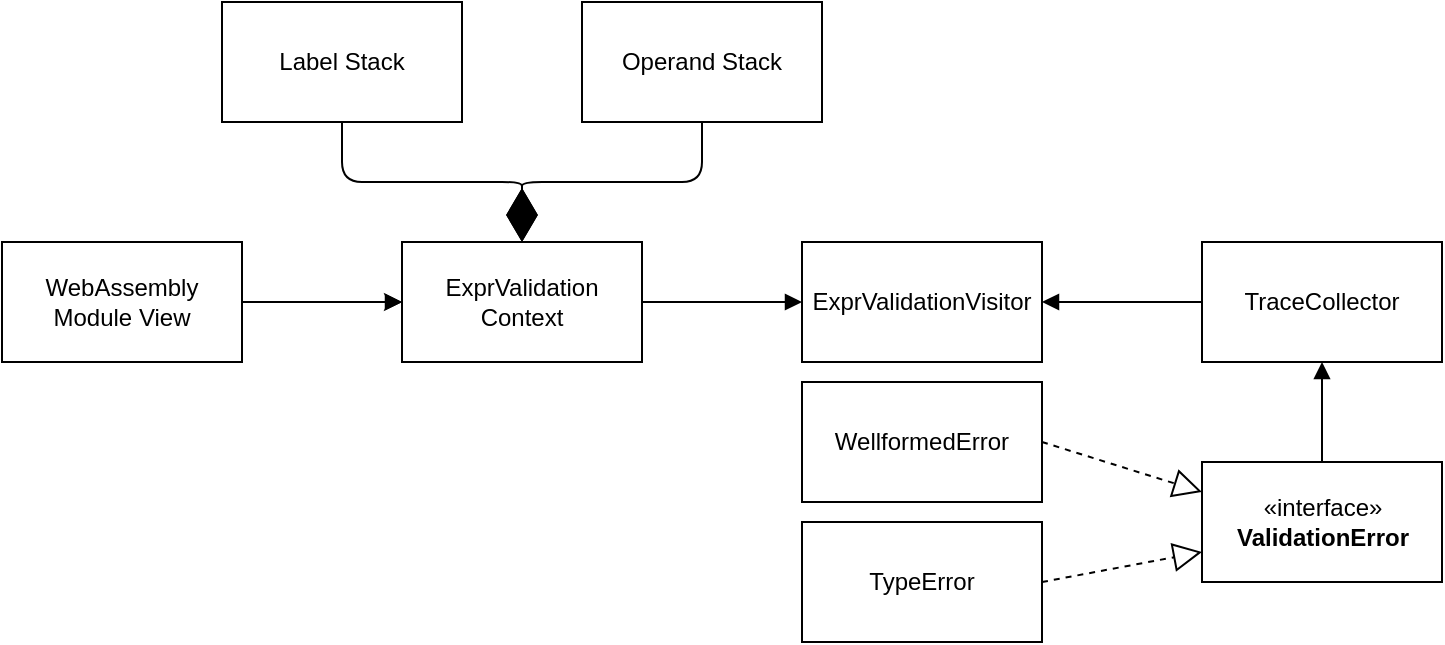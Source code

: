 <mxfile version="14.6.6" type="device"><diagram id="dtZbZtpNfDjidYM3op7V" name="Page-1"><mxGraphModel dx="752" dy="785" grid="1" gridSize="10" guides="1" tooltips="1" connect="1" arrows="1" fold="1" page="1" pageScale="1" pageWidth="850" pageHeight="1100" math="0" shadow="0"><root><mxCell id="0"/><mxCell id="1" parent="0"/><mxCell id="NuW2fcFU2UVuE8-iF8TK-23" value="" style="edgeStyle=orthogonalEdgeStyle;rounded=0;orthogonalLoop=1;jettySize=auto;html=1;" edge="1" parent="1" source="NuW2fcFU2UVuE8-iF8TK-1" target="NuW2fcFU2UVuE8-iF8TK-6"><mxGeometry relative="1" as="geometry"/></mxCell><mxCell id="NuW2fcFU2UVuE8-iF8TK-1" value="&lt;div&gt;WebAssembly&lt;/div&gt;&lt;div&gt;Module View&lt;br&gt;&lt;/div&gt;" style="rounded=0;whiteSpace=wrap;html=1;" vertex="1" parent="1"><mxGeometry x="40" y="350" width="120" height="60" as="geometry"/></mxCell><mxCell id="NuW2fcFU2UVuE8-iF8TK-2" value="&lt;span class=&quot;pl-c&quot;&gt;ExprValidationVisitor &lt;/span&gt;" style="rounded=0;whiteSpace=wrap;html=1;" vertex="1" parent="1"><mxGeometry x="440" y="350" width="120" height="60" as="geometry"/></mxCell><mxCell id="NuW2fcFU2UVuE8-iF8TK-3" value="" style="endArrow=block;endFill=1;html=1;edgeStyle=orthogonalEdgeStyle;align=left;verticalAlign=top;exitX=1;exitY=0.5;exitDx=0;exitDy=0;" edge="1" parent="1" source="NuW2fcFU2UVuE8-iF8TK-1"><mxGeometry x="-1" y="-76" relative="1" as="geometry"><mxPoint x="170" y="550" as="sourcePoint"/><mxPoint x="240" y="380" as="targetPoint"/><mxPoint x="-30" y="-6" as="offset"/></mxGeometry></mxCell><mxCell id="NuW2fcFU2UVuE8-iF8TK-6" value="&lt;div&gt;&lt;span class=&quot;pl-en&quot;&gt;ExprValidation&lt;/span&gt;&lt;/div&gt;&lt;div&gt;&lt;span class=&quot;pl-en&quot;&gt;Context&lt;/span&gt;&lt;/div&gt; " style="rounded=0;whiteSpace=wrap;html=1;" vertex="1" parent="1"><mxGeometry x="240" y="350" width="120" height="60" as="geometry"/></mxCell><mxCell id="NuW2fcFU2UVuE8-iF8TK-9" value="Operand Stack" style="rounded=0;whiteSpace=wrap;html=1;" vertex="1" parent="1"><mxGeometry x="330" y="230" width="120" height="60" as="geometry"/></mxCell><mxCell id="NuW2fcFU2UVuE8-iF8TK-10" value="Label Stack" style="rounded=0;whiteSpace=wrap;html=1;" vertex="1" parent="1"><mxGeometry x="150" y="230" width="120" height="60" as="geometry"/></mxCell><mxCell id="NuW2fcFU2UVuE8-iF8TK-12" value="" style="endArrow=diamondThin;endFill=1;endSize=24;html=1;entryX=0.5;entryY=0;entryDx=0;entryDy=0;exitX=0.5;exitY=1;exitDx=0;exitDy=0;" edge="1" parent="1" source="NuW2fcFU2UVuE8-iF8TK-9" target="NuW2fcFU2UVuE8-iF8TK-6"><mxGeometry width="160" relative="1" as="geometry"><mxPoint x="200" y="510" as="sourcePoint"/><mxPoint x="360" y="510" as="targetPoint"/><Array as="points"><mxPoint x="390" y="320"/><mxPoint x="300" y="320"/></Array></mxGeometry></mxCell><mxCell id="NuW2fcFU2UVuE8-iF8TK-13" value="" style="endArrow=diamondThin;endFill=1;endSize=24;html=1;exitX=0.5;exitY=1;exitDx=0;exitDy=0;entryX=0.5;entryY=0;entryDx=0;entryDy=0;" edge="1" parent="1" source="NuW2fcFU2UVuE8-iF8TK-10" target="NuW2fcFU2UVuE8-iF8TK-6"><mxGeometry width="160" relative="1" as="geometry"><mxPoint x="450" y="530" as="sourcePoint"/><mxPoint x="610" y="530" as="targetPoint"/><Array as="points"><mxPoint x="210" y="320"/><mxPoint x="300" y="320"/></Array></mxGeometry></mxCell><mxCell id="NuW2fcFU2UVuE8-iF8TK-21" value="" style="endArrow=block;endFill=1;html=1;edgeStyle=orthogonalEdgeStyle;align=left;verticalAlign=top;exitX=1;exitY=0.5;exitDx=0;exitDy=0;entryX=0;entryY=0.5;entryDx=0;entryDy=0;" edge="1" parent="1" source="NuW2fcFU2UVuE8-iF8TK-6" target="NuW2fcFU2UVuE8-iF8TK-2"><mxGeometry x="-1" y="-76" relative="1" as="geometry"><mxPoint x="170" y="390" as="sourcePoint"/><mxPoint x="250" y="390" as="targetPoint"/><mxPoint x="-30" y="-6" as="offset"/></mxGeometry></mxCell><mxCell id="NuW2fcFU2UVuE8-iF8TK-24" value="TraceCollector" style="rounded=0;whiteSpace=wrap;html=1;" vertex="1" parent="1"><mxGeometry x="640" y="350" width="120" height="60" as="geometry"/></mxCell><mxCell id="NuW2fcFU2UVuE8-iF8TK-25" value="" style="endArrow=block;endFill=1;html=1;edgeStyle=orthogonalEdgeStyle;align=left;verticalAlign=top;entryX=1;entryY=0.5;entryDx=0;entryDy=0;" edge="1" parent="1" source="NuW2fcFU2UVuE8-iF8TK-24" target="NuW2fcFU2UVuE8-iF8TK-2"><mxGeometry x="-1" y="-76" relative="1" as="geometry"><mxPoint x="370" y="390" as="sourcePoint"/><mxPoint x="450" y="390" as="targetPoint"/><mxPoint x="-30" y="-6" as="offset"/></mxGeometry></mxCell><mxCell id="NuW2fcFU2UVuE8-iF8TK-26" value="«interface»&lt;br&gt;&lt;b&gt;ValidationError&lt;/b&gt;" style="html=1;" vertex="1" parent="1"><mxGeometry x="640" y="460" width="120" height="60" as="geometry"/></mxCell><mxCell id="NuW2fcFU2UVuE8-iF8TK-27" value="" style="endArrow=block;endFill=1;html=1;edgeStyle=orthogonalEdgeStyle;align=left;verticalAlign=top;exitX=0.5;exitY=0;exitDx=0;exitDy=0;entryX=0.5;entryY=1;entryDx=0;entryDy=0;" edge="1" parent="1" source="NuW2fcFU2UVuE8-iF8TK-26" target="NuW2fcFU2UVuE8-iF8TK-24"><mxGeometry x="-1" y="-76" relative="1" as="geometry"><mxPoint x="510" y="470" as="sourcePoint"/><mxPoint x="510" y="420" as="targetPoint"/><mxPoint x="-30" y="-6" as="offset"/></mxGeometry></mxCell><mxCell id="NuW2fcFU2UVuE8-iF8TK-28" value="WellformedError" style="rounded=0;whiteSpace=wrap;html=1;" vertex="1" parent="1"><mxGeometry x="440" y="420" width="120" height="60" as="geometry"/></mxCell><mxCell id="NuW2fcFU2UVuE8-iF8TK-29" value="TypeError" style="rounded=0;whiteSpace=wrap;html=1;" vertex="1" parent="1"><mxGeometry x="440" y="490" width="120" height="60" as="geometry"/></mxCell><mxCell id="NuW2fcFU2UVuE8-iF8TK-30" value="" style="endArrow=block;dashed=1;endFill=0;endSize=12;html=1;entryX=0;entryY=0.25;entryDx=0;entryDy=0;exitX=1;exitY=0.5;exitDx=0;exitDy=0;" edge="1" parent="1" source="NuW2fcFU2UVuE8-iF8TK-28" target="NuW2fcFU2UVuE8-iF8TK-26"><mxGeometry width="160" relative="1" as="geometry"><mxPoint x="470" y="670" as="sourcePoint"/><mxPoint x="630" y="670" as="targetPoint"/></mxGeometry></mxCell><mxCell id="NuW2fcFU2UVuE8-iF8TK-31" value="" style="endArrow=block;dashed=1;endFill=0;endSize=12;html=1;entryX=0;entryY=0.75;entryDx=0;entryDy=0;exitX=1;exitY=0.5;exitDx=0;exitDy=0;" edge="1" parent="1" source="NuW2fcFU2UVuE8-iF8TK-29" target="NuW2fcFU2UVuE8-iF8TK-26"><mxGeometry width="160" relative="1" as="geometry"><mxPoint x="570" y="460" as="sourcePoint"/><mxPoint x="650" y="485" as="targetPoint"/></mxGeometry></mxCell></root></mxGraphModel></diagram></mxfile>